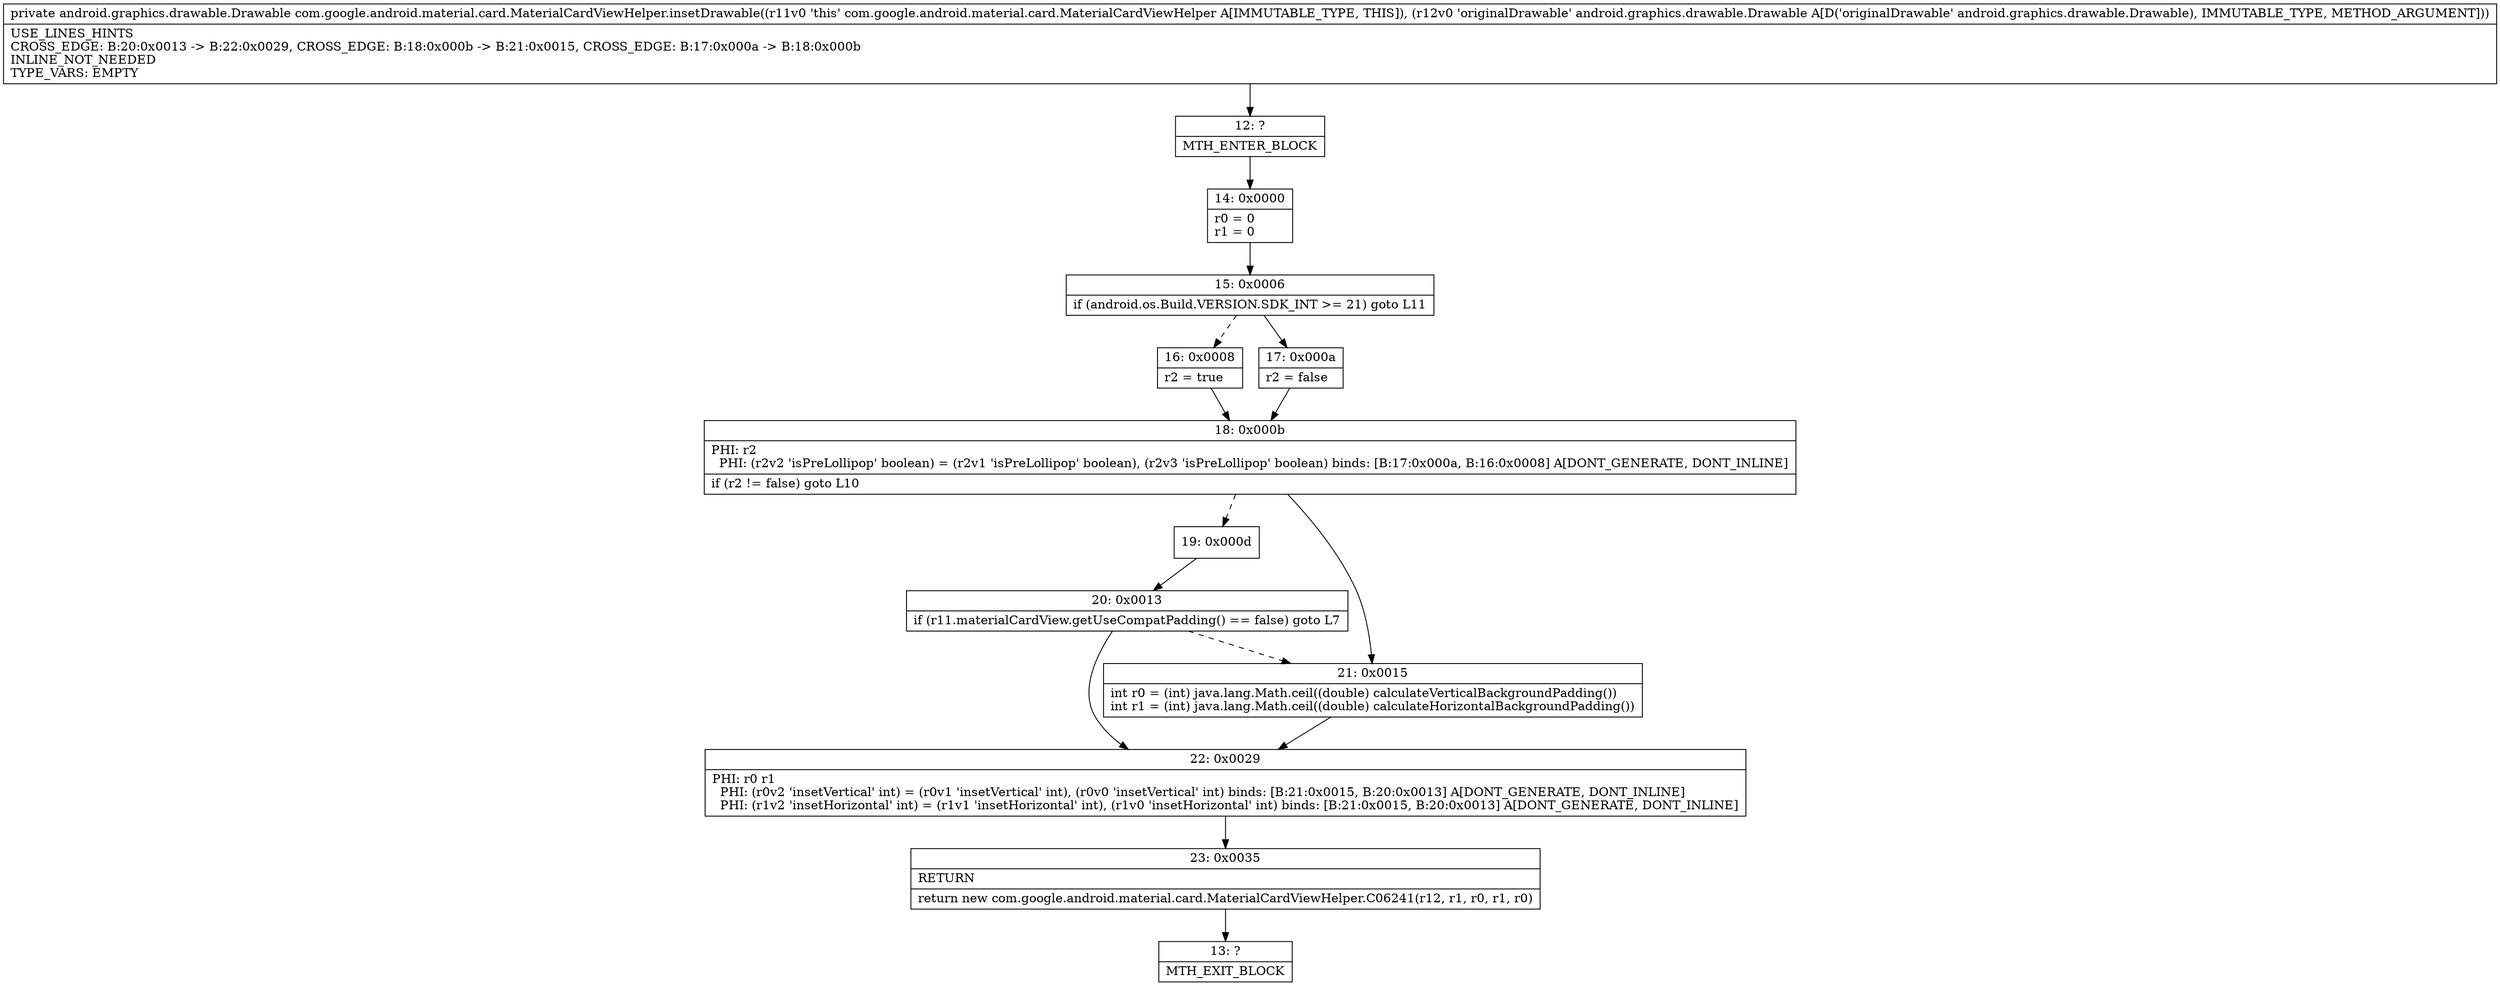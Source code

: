 digraph "CFG forcom.google.android.material.card.MaterialCardViewHelper.insetDrawable(Landroid\/graphics\/drawable\/Drawable;)Landroid\/graphics\/drawable\/Drawable;" {
Node_12 [shape=record,label="{12\:\ ?|MTH_ENTER_BLOCK\l}"];
Node_14 [shape=record,label="{14\:\ 0x0000|r0 = 0\lr1 = 0\l}"];
Node_15 [shape=record,label="{15\:\ 0x0006|if (android.os.Build.VERSION.SDK_INT \>= 21) goto L11\l}"];
Node_16 [shape=record,label="{16\:\ 0x0008|r2 = true\l}"];
Node_18 [shape=record,label="{18\:\ 0x000b|PHI: r2 \l  PHI: (r2v2 'isPreLollipop' boolean) = (r2v1 'isPreLollipop' boolean), (r2v3 'isPreLollipop' boolean) binds: [B:17:0x000a, B:16:0x0008] A[DONT_GENERATE, DONT_INLINE]\l|if (r2 != false) goto L10\l}"];
Node_19 [shape=record,label="{19\:\ 0x000d}"];
Node_20 [shape=record,label="{20\:\ 0x0013|if (r11.materialCardView.getUseCompatPadding() == false) goto L7\l}"];
Node_22 [shape=record,label="{22\:\ 0x0029|PHI: r0 r1 \l  PHI: (r0v2 'insetVertical' int) = (r0v1 'insetVertical' int), (r0v0 'insetVertical' int) binds: [B:21:0x0015, B:20:0x0013] A[DONT_GENERATE, DONT_INLINE]\l  PHI: (r1v2 'insetHorizontal' int) = (r1v1 'insetHorizontal' int), (r1v0 'insetHorizontal' int) binds: [B:21:0x0015, B:20:0x0013] A[DONT_GENERATE, DONT_INLINE]\l}"];
Node_23 [shape=record,label="{23\:\ 0x0035|RETURN\l|return new com.google.android.material.card.MaterialCardViewHelper.C06241(r12, r1, r0, r1, r0)\l}"];
Node_13 [shape=record,label="{13\:\ ?|MTH_EXIT_BLOCK\l}"];
Node_21 [shape=record,label="{21\:\ 0x0015|int r0 = (int) java.lang.Math.ceil((double) calculateVerticalBackgroundPadding())\lint r1 = (int) java.lang.Math.ceil((double) calculateHorizontalBackgroundPadding())\l}"];
Node_17 [shape=record,label="{17\:\ 0x000a|r2 = false\l}"];
MethodNode[shape=record,label="{private android.graphics.drawable.Drawable com.google.android.material.card.MaterialCardViewHelper.insetDrawable((r11v0 'this' com.google.android.material.card.MaterialCardViewHelper A[IMMUTABLE_TYPE, THIS]), (r12v0 'originalDrawable' android.graphics.drawable.Drawable A[D('originalDrawable' android.graphics.drawable.Drawable), IMMUTABLE_TYPE, METHOD_ARGUMENT]))  | USE_LINES_HINTS\lCROSS_EDGE: B:20:0x0013 \-\> B:22:0x0029, CROSS_EDGE: B:18:0x000b \-\> B:21:0x0015, CROSS_EDGE: B:17:0x000a \-\> B:18:0x000b\lINLINE_NOT_NEEDED\lTYPE_VARS: EMPTY\l}"];
MethodNode -> Node_12;Node_12 -> Node_14;
Node_14 -> Node_15;
Node_15 -> Node_16[style=dashed];
Node_15 -> Node_17;
Node_16 -> Node_18;
Node_18 -> Node_19[style=dashed];
Node_18 -> Node_21;
Node_19 -> Node_20;
Node_20 -> Node_21[style=dashed];
Node_20 -> Node_22;
Node_22 -> Node_23;
Node_23 -> Node_13;
Node_21 -> Node_22;
Node_17 -> Node_18;
}

